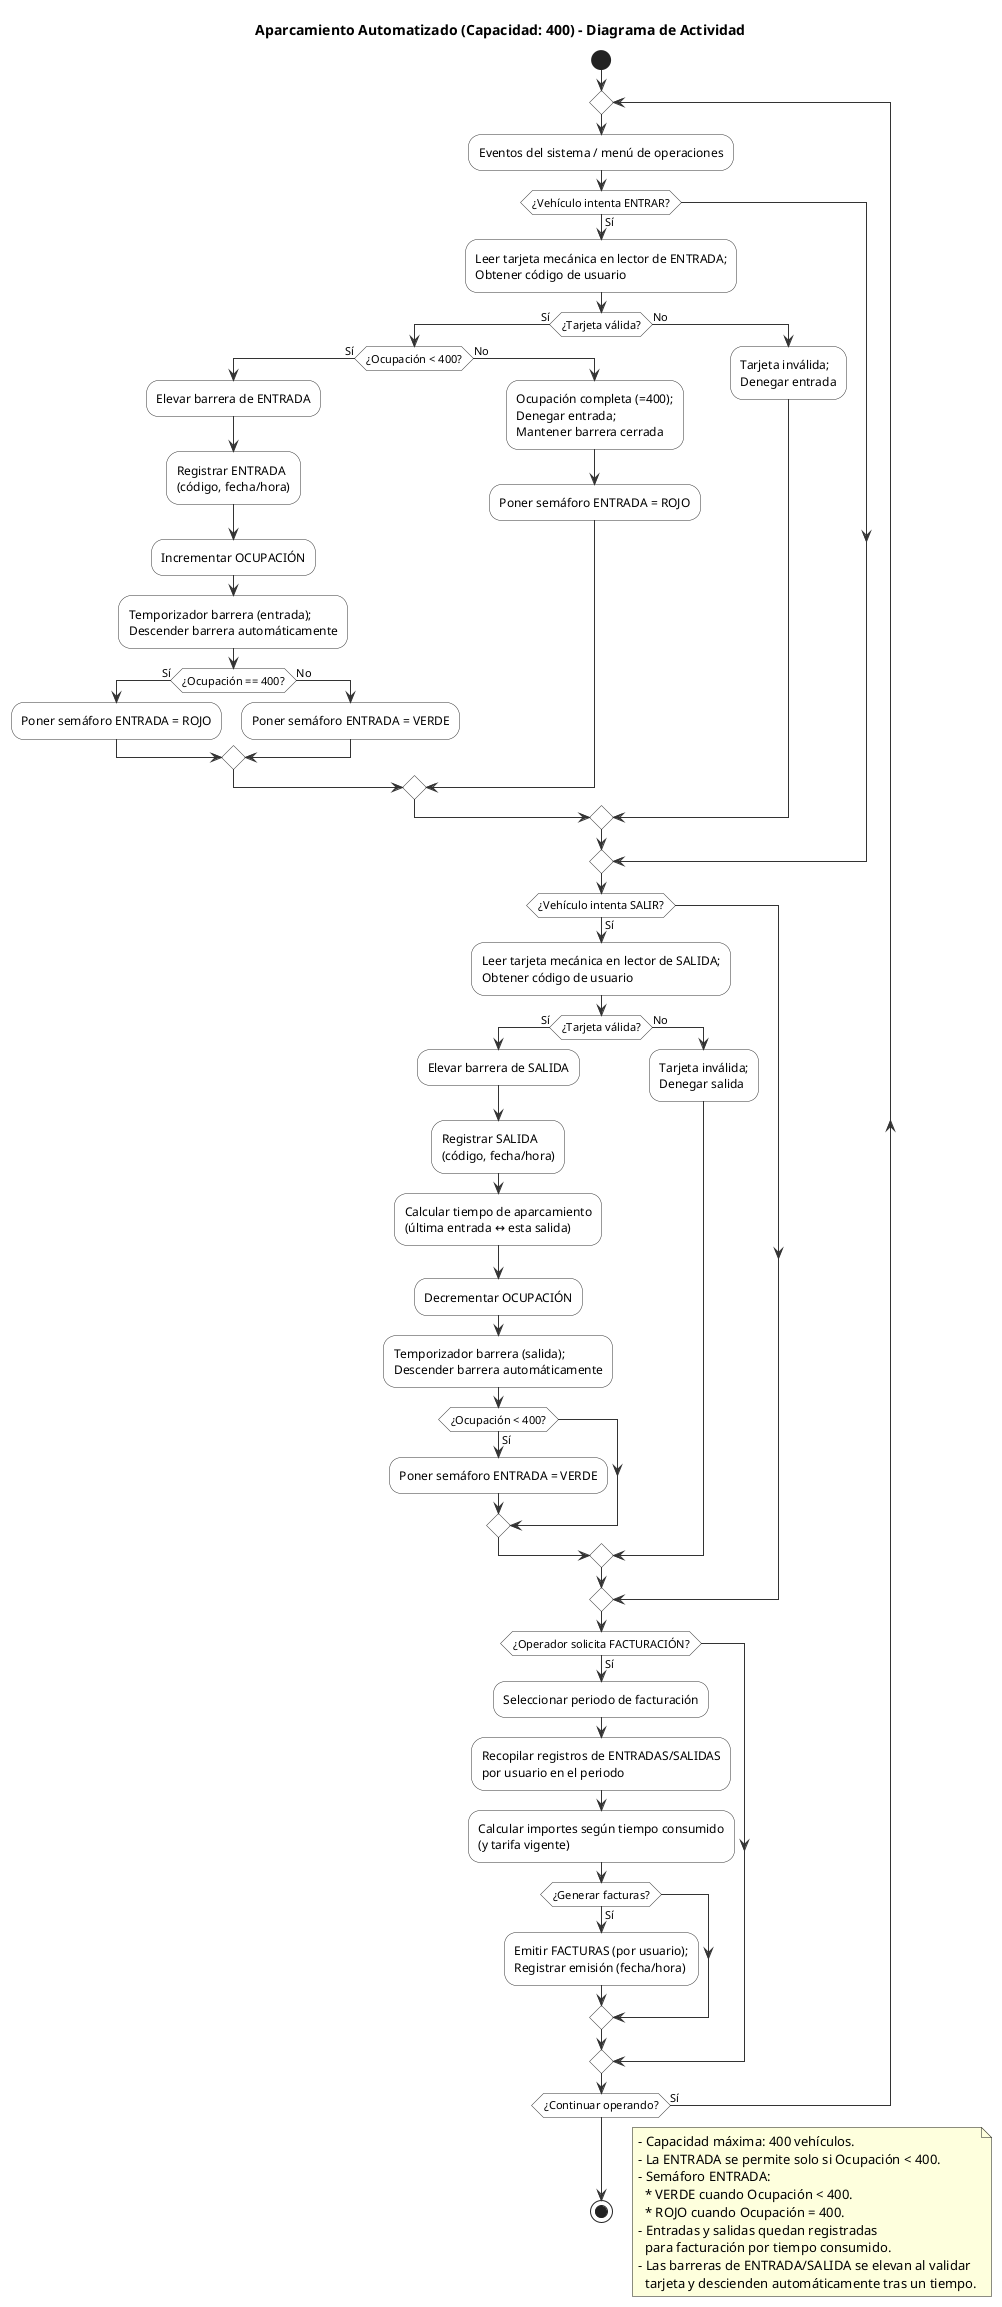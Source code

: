 @startuml
title Aparcamiento Automatizado (Capacidad: 400) - Diagrama de Actividad

skinparam activity {
  BackgroundColor #ffffff
  BorderColor #333333
  ArrowColor #333333
}
skinparam shadowing false

start

' ===== Ciclo principal del sistema =====
repeat
:Eventos del sistema / menú de operaciones;

' =======================
' Llegada / Entrada
' =======================
if (¿Vehículo intenta ENTRAR?) then (Sí)
  :Leer tarjeta mecánica en lector de ENTRADA;\nObtener código de usuario;
  if (¿Tarjeta válida?) then (Sí)
    if (¿Ocupación < 400?) then (Sí)
      :Elevar barrera de ENTRADA;
      :Registrar ENTRADA\n(código, fecha/hora);
      :Incrementar OCUPACIÓN;
      :Temporizador barrera (entrada);\nDescender barrera automáticamente;
      if (¿Ocupación == 400?) then (Sí)
        :Poner semáforo ENTRADA = ROJO;
      else (No)
        :Poner semáforo ENTRADA = VERDE;
      endif
    else (No)
      :Ocupación completa (=400);\nDenegar entrada;\nMantener barrera cerrada;
      :Poner semáforo ENTRADA = ROJO;
    endif
  else (No)
    :Tarjeta inválida;\nDenegar entrada;
  endif
endif

' =======================
' Salida
' =======================
if (¿Vehículo intenta SALIR?) then (Sí)
  :Leer tarjeta mecánica en lector de SALIDA;\nObtener código de usuario;
  if (¿Tarjeta válida?) then (Sí)
    :Elevar barrera de SALIDA;
    :Registrar SALIDA\n(código, fecha/hora);
    :Calcular tiempo de aparcamiento\n(última entrada ↔ esta salida);
    :Decrementar OCUPACIÓN;
    :Temporizador barrera (salida);\nDescender barrera automáticamente;
    if (¿Ocupación < 400?) then (Sí)
      :Poner semáforo ENTRADA = VERDE;
    endif
  else (No)
    :Tarjeta inválida;\nDenegar salida;
  endif
endif

' =======================
' Facturación
' =======================
if (¿Operador solicita FACTURACIÓN?) then (Sí)
  :Seleccionar periodo de facturación;
  :Recopilar registros de ENTRADAS/SALIDAS\npor usuario en el periodo;
  :Calcular importes según tiempo consumido\n(y tarifa vigente);
  if (¿Generar facturas?) then (Sí)
    :Emitir FACTURAS (por usuario);\nRegistrar emisión (fecha/hora);
  endif
endif

repeat while (¿Continuar operando?) is (Sí)

stop

' ===== Notas y reglas =====
floating note right
- Capacidad máxima: 400 vehículos.
- La ENTRADA se permite solo si Ocupación < 400.
- Semáforo ENTRADA:
  * VERDE cuando Ocupación < 400.
  * ROJO cuando Ocupación = 400.
- Entradas y salidas quedan registradas
  para facturación por tiempo consumido.
- Las barreras de ENTRADA/SALIDA se elevan al validar
  tarjeta y descienden automáticamente tras un tiempo.
end note

@enduml
